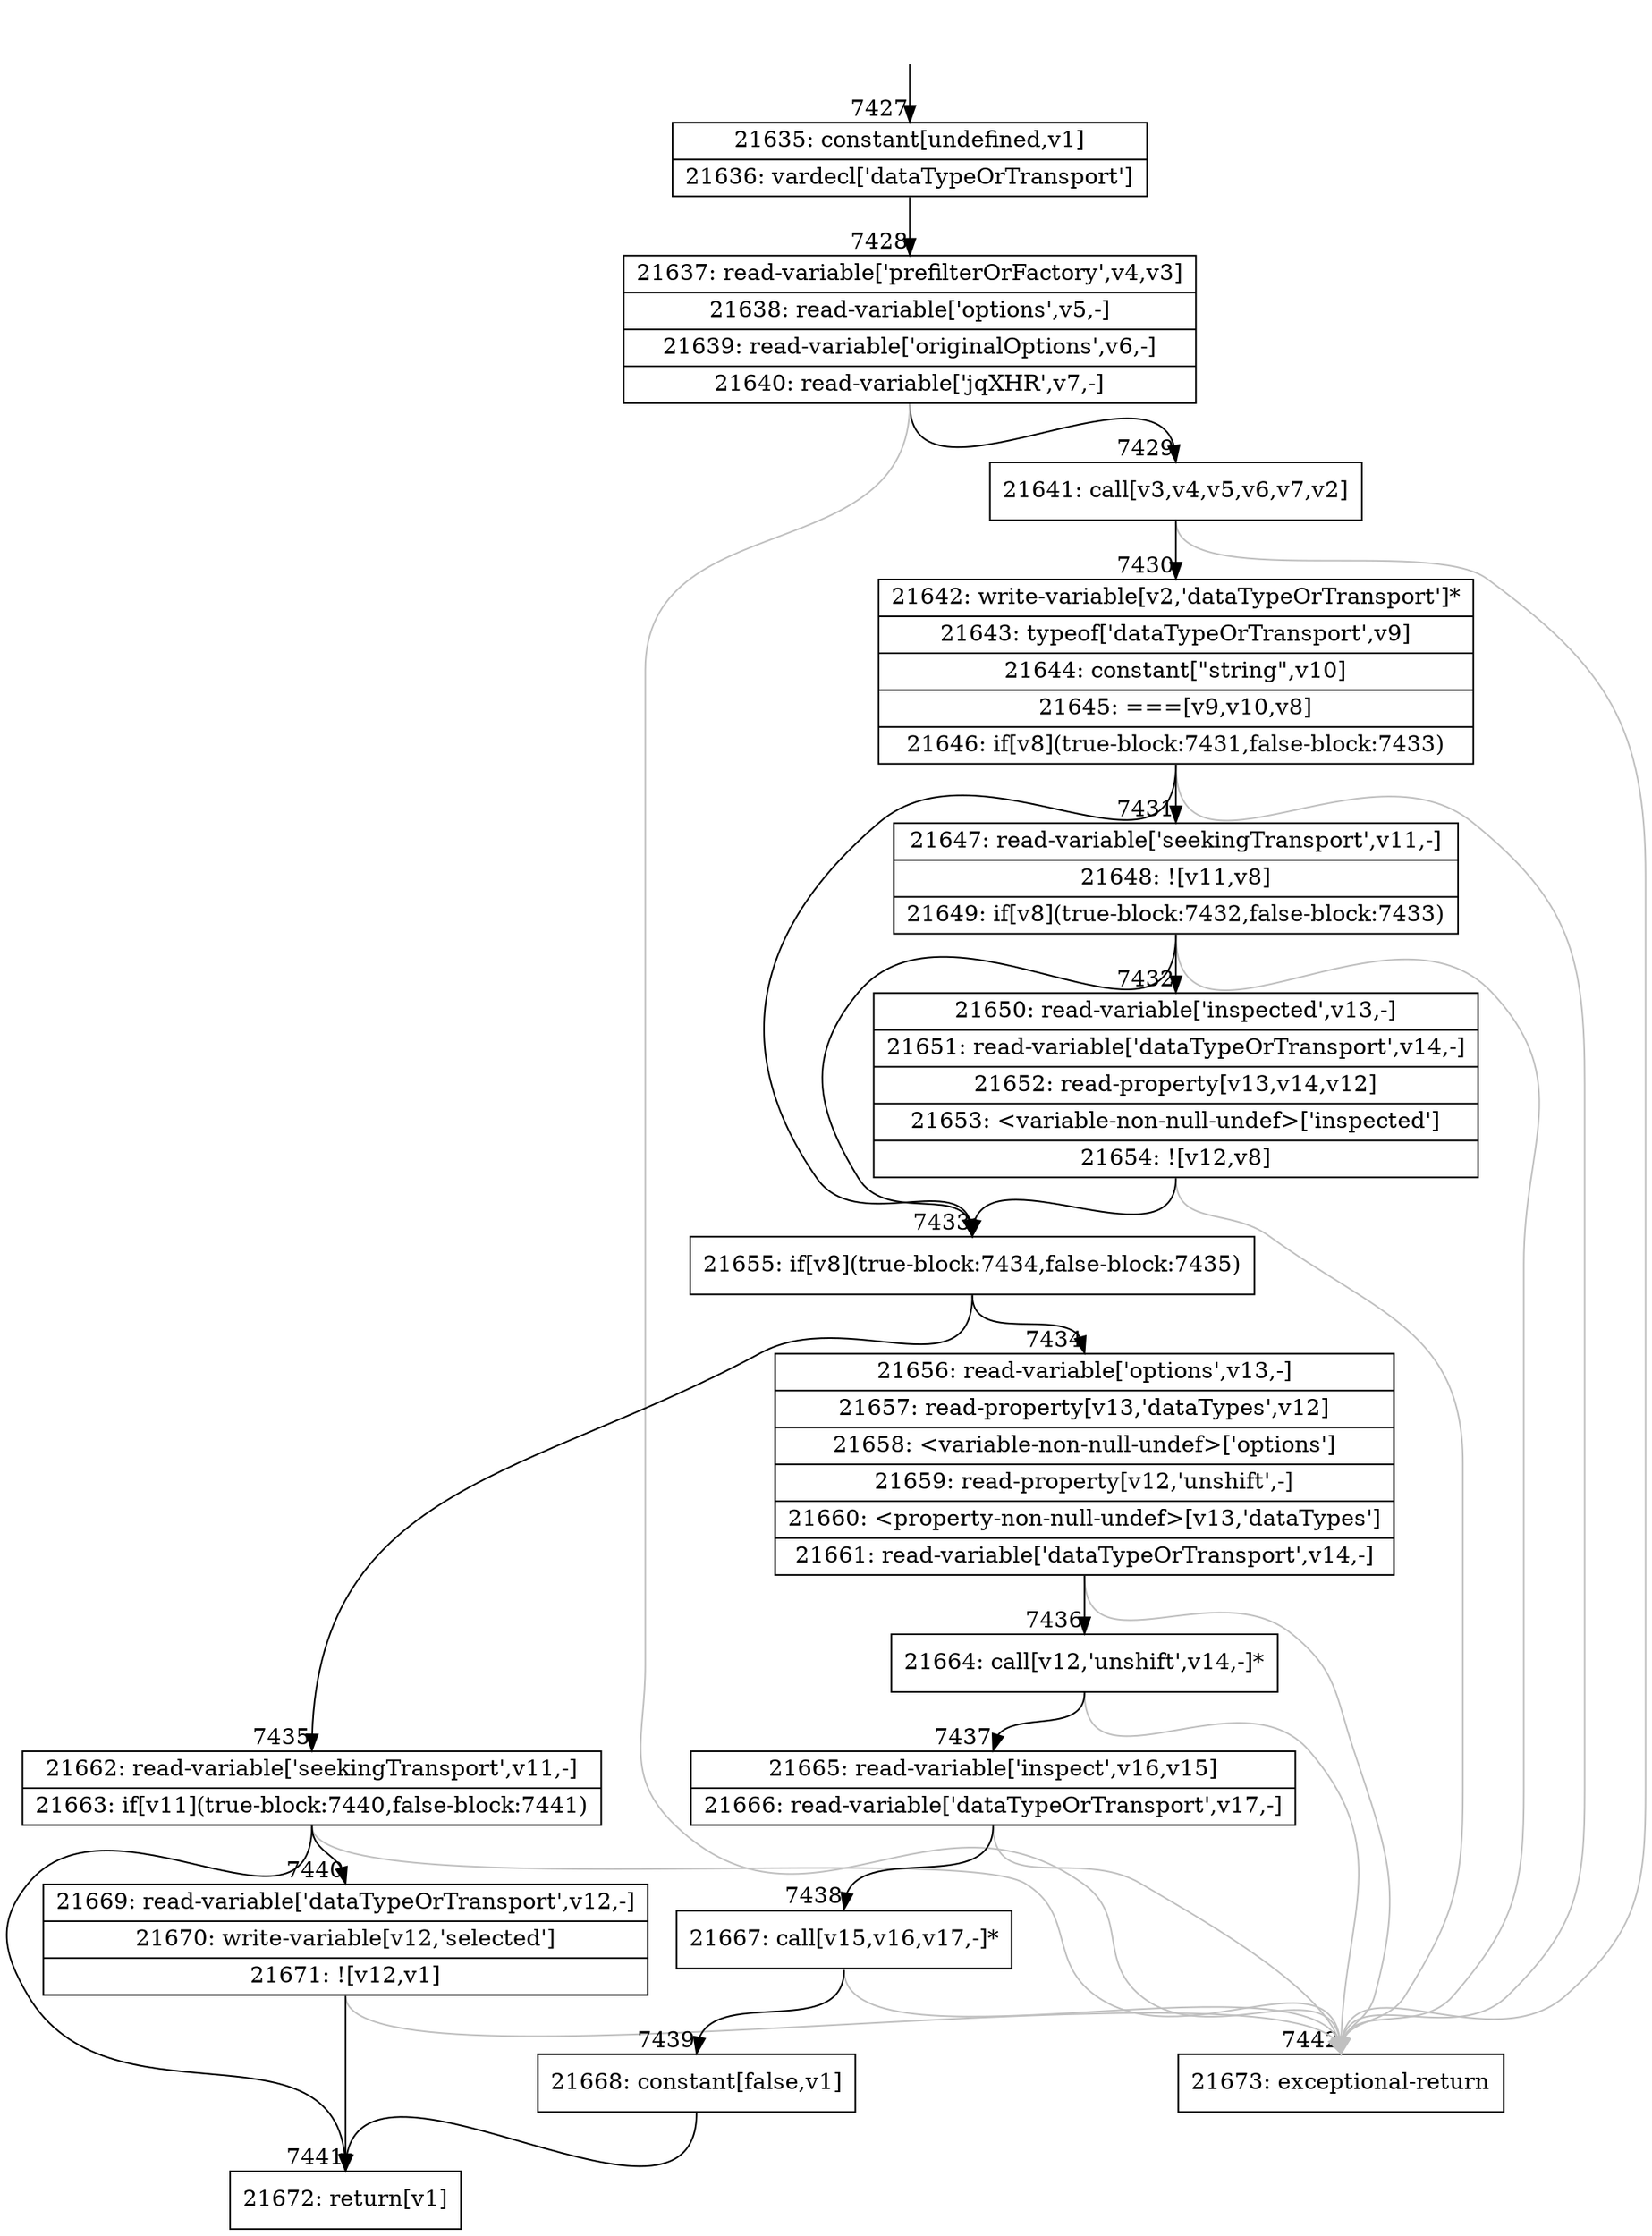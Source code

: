 digraph {
rankdir="TD"
BB_entry471[shape=none,label=""];
BB_entry471 -> BB7427 [tailport=s, headport=n, headlabel="    7427"]
BB7427 [shape=record label="{21635: constant[undefined,v1]|21636: vardecl['dataTypeOrTransport']}" ] 
BB7427 -> BB7428 [tailport=s, headport=n, headlabel="      7428"]
BB7428 [shape=record label="{21637: read-variable['prefilterOrFactory',v4,v3]|21638: read-variable['options',v5,-]|21639: read-variable['originalOptions',v6,-]|21640: read-variable['jqXHR',v7,-]}" ] 
BB7428 -> BB7429 [tailport=s, headport=n, headlabel="      7429"]
BB7428 -> BB7442 [tailport=s, headport=n, color=gray, headlabel="      7442"]
BB7429 [shape=record label="{21641: call[v3,v4,v5,v6,v7,v2]}" ] 
BB7429 -> BB7430 [tailport=s, headport=n, headlabel="      7430"]
BB7429 -> BB7442 [tailport=s, headport=n, color=gray]
BB7430 [shape=record label="{21642: write-variable[v2,'dataTypeOrTransport']*|21643: typeof['dataTypeOrTransport',v9]|21644: constant[\"string\",v10]|21645: ===[v9,v10,v8]|21646: if[v8](true-block:7431,false-block:7433)}" ] 
BB7430 -> BB7433 [tailport=s, headport=n, headlabel="      7433"]
BB7430 -> BB7431 [tailport=s, headport=n, headlabel="      7431"]
BB7430 -> BB7442 [tailport=s, headport=n, color=gray]
BB7431 [shape=record label="{21647: read-variable['seekingTransport',v11,-]|21648: ![v11,v8]|21649: if[v8](true-block:7432,false-block:7433)}" ] 
BB7431 -> BB7433 [tailport=s, headport=n]
BB7431 -> BB7432 [tailport=s, headport=n, headlabel="      7432"]
BB7431 -> BB7442 [tailport=s, headport=n, color=gray]
BB7432 [shape=record label="{21650: read-variable['inspected',v13,-]|21651: read-variable['dataTypeOrTransport',v14,-]|21652: read-property[v13,v14,v12]|21653: \<variable-non-null-undef\>['inspected']|21654: ![v12,v8]}" ] 
BB7432 -> BB7433 [tailport=s, headport=n]
BB7432 -> BB7442 [tailport=s, headport=n, color=gray]
BB7433 [shape=record label="{21655: if[v8](true-block:7434,false-block:7435)}" ] 
BB7433 -> BB7434 [tailport=s, headport=n, headlabel="      7434"]
BB7433 -> BB7435 [tailport=s, headport=n, headlabel="      7435"]
BB7434 [shape=record label="{21656: read-variable['options',v13,-]|21657: read-property[v13,'dataTypes',v12]|21658: \<variable-non-null-undef\>['options']|21659: read-property[v12,'unshift',-]|21660: \<property-non-null-undef\>[v13,'dataTypes']|21661: read-variable['dataTypeOrTransport',v14,-]}" ] 
BB7434 -> BB7436 [tailport=s, headport=n, headlabel="      7436"]
BB7434 -> BB7442 [tailport=s, headport=n, color=gray]
BB7435 [shape=record label="{21662: read-variable['seekingTransport',v11,-]|21663: if[v11](true-block:7440,false-block:7441)}" ] 
BB7435 -> BB7440 [tailport=s, headport=n, headlabel="      7440"]
BB7435 -> BB7441 [tailport=s, headport=n, headlabel="      7441"]
BB7435 -> BB7442 [tailport=s, headport=n, color=gray]
BB7436 [shape=record label="{21664: call[v12,'unshift',v14,-]*}" ] 
BB7436 -> BB7437 [tailport=s, headport=n, headlabel="      7437"]
BB7436 -> BB7442 [tailport=s, headport=n, color=gray]
BB7437 [shape=record label="{21665: read-variable['inspect',v16,v15]|21666: read-variable['dataTypeOrTransport',v17,-]}" ] 
BB7437 -> BB7438 [tailport=s, headport=n, headlabel="      7438"]
BB7437 -> BB7442 [tailport=s, headport=n, color=gray]
BB7438 [shape=record label="{21667: call[v15,v16,v17,-]*}" ] 
BB7438 -> BB7439 [tailport=s, headport=n, headlabel="      7439"]
BB7438 -> BB7442 [tailport=s, headport=n, color=gray]
BB7439 [shape=record label="{21668: constant[false,v1]}" ] 
BB7439 -> BB7441 [tailport=s, headport=n]
BB7440 [shape=record label="{21669: read-variable['dataTypeOrTransport',v12,-]|21670: write-variable[v12,'selected']|21671: ![v12,v1]}" ] 
BB7440 -> BB7441 [tailport=s, headport=n]
BB7440 -> BB7442 [tailport=s, headport=n, color=gray]
BB7441 [shape=record label="{21672: return[v1]}" ] 
BB7442 [shape=record label="{21673: exceptional-return}" ] 
}
